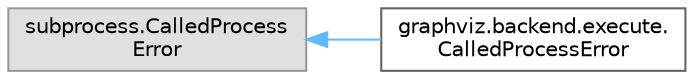 digraph "Graphical Class Hierarchy"
{
 // LATEX_PDF_SIZE
  bgcolor="transparent";
  edge [fontname=Helvetica,fontsize=10,labelfontname=Helvetica,labelfontsize=10];
  node [fontname=Helvetica,fontsize=10,shape=box,height=0.2,width=0.4];
  rankdir="LR";
  Node0 [id="Node000000",label="subprocess.CalledProcess\lError",height=0.2,width=0.4,color="grey60", fillcolor="#E0E0E0", style="filled",tooltip=" "];
  Node0 -> Node1 [id="edge4285_Node000000_Node000001",dir="back",color="steelblue1",style="solid",tooltip=" "];
  Node1 [id="Node000001",label="graphviz.backend.execute.\lCalledProcessError",height=0.2,width=0.4,color="grey40", fillcolor="white", style="filled",URL="$classgraphviz_1_1backend_1_1execute_1_1_called_process_error.html",tooltip=" "];
}
